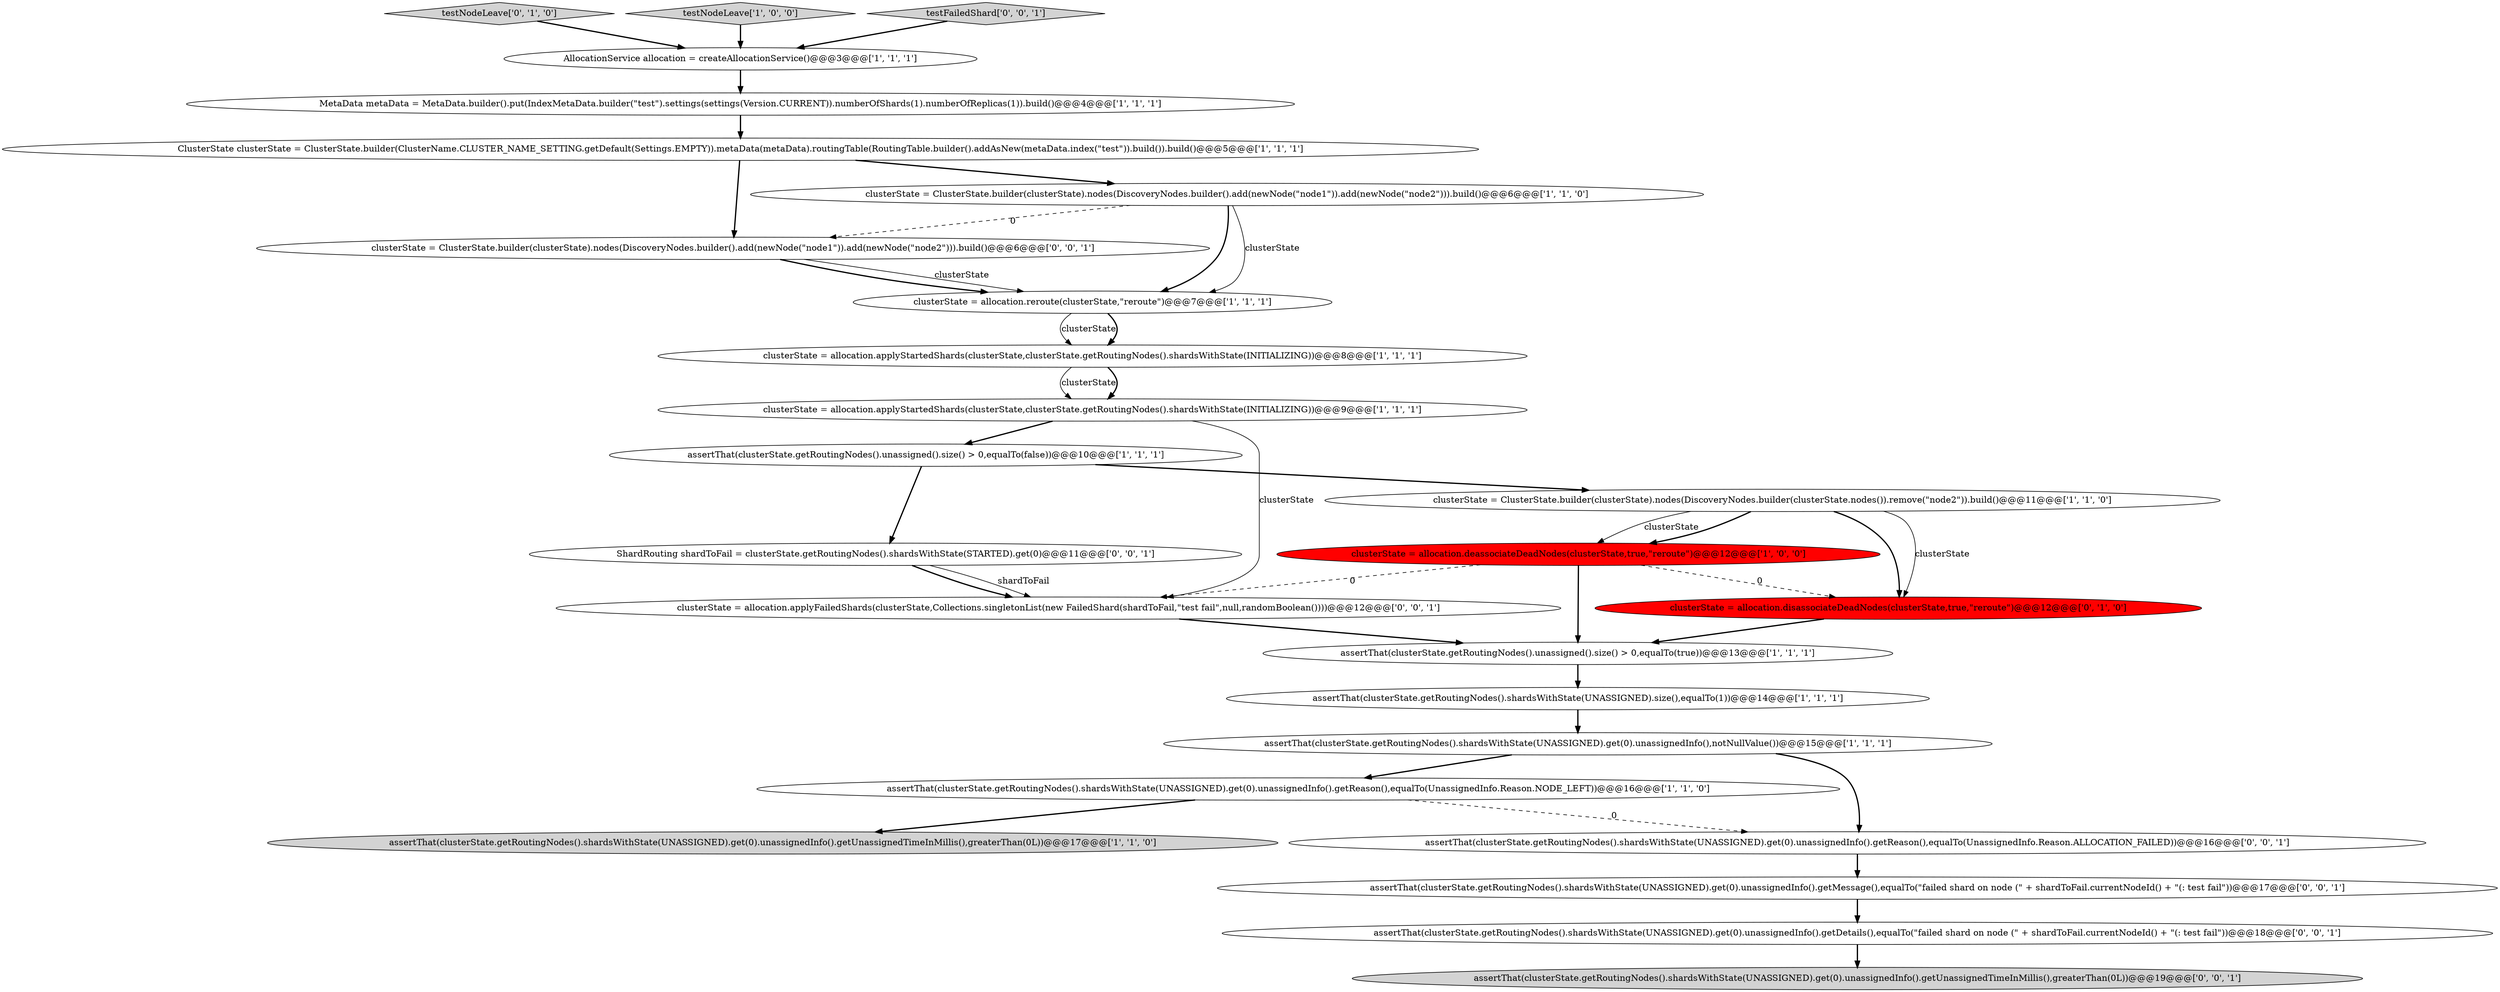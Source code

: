 digraph {
6 [style = filled, label = "assertThat(clusterState.getRoutingNodes().unassigned().size() > 0,equalTo(false))@@@10@@@['1', '1', '1']", fillcolor = white, shape = ellipse image = "AAA0AAABBB1BBB"];
23 [style = filled, label = "assertThat(clusterState.getRoutingNodes().shardsWithState(UNASSIGNED).get(0).unassignedInfo().getUnassignedTimeInMillis(),greaterThan(0L))@@@19@@@['0', '0', '1']", fillcolor = lightgray, shape = ellipse image = "AAA0AAABBB3BBB"];
0 [style = filled, label = "clusterState = allocation.applyStartedShards(clusterState,clusterState.getRoutingNodes().shardsWithState(INITIALIZING))@@@8@@@['1', '1', '1']", fillcolor = white, shape = ellipse image = "AAA0AAABBB1BBB"];
18 [style = filled, label = "assertThat(clusterState.getRoutingNodes().shardsWithState(UNASSIGNED).get(0).unassignedInfo().getDetails(),equalTo(\"failed shard on node (\" + shardToFail.currentNodeId() + \"(: test fail\"))@@@18@@@['0', '0', '1']", fillcolor = white, shape = ellipse image = "AAA0AAABBB3BBB"];
17 [style = filled, label = "testNodeLeave['0', '1', '0']", fillcolor = lightgray, shape = diamond image = "AAA0AAABBB2BBB"];
7 [style = filled, label = "assertThat(clusterState.getRoutingNodes().shardsWithState(UNASSIGNED).get(0).unassignedInfo().getReason(),equalTo(UnassignedInfo.Reason.NODE_LEFT))@@@16@@@['1', '1', '0']", fillcolor = white, shape = ellipse image = "AAA0AAABBB1BBB"];
25 [style = filled, label = "clusterState = allocation.applyFailedShards(clusterState,Collections.singletonList(new FailedShard(shardToFail,\"test fail\",null,randomBoolean())))@@@12@@@['0', '0', '1']", fillcolor = white, shape = ellipse image = "AAA0AAABBB3BBB"];
19 [style = filled, label = "clusterState = ClusterState.builder(clusterState).nodes(DiscoveryNodes.builder().add(newNode(\"node1\")).add(newNode(\"node2\"))).build()@@@6@@@['0', '0', '1']", fillcolor = white, shape = ellipse image = "AAA0AAABBB3BBB"];
4 [style = filled, label = "clusterState = allocation.deassociateDeadNodes(clusterState,true,\"reroute\")@@@12@@@['1', '0', '0']", fillcolor = red, shape = ellipse image = "AAA1AAABBB1BBB"];
3 [style = filled, label = "assertThat(clusterState.getRoutingNodes().unassigned().size() > 0,equalTo(true))@@@13@@@['1', '1', '1']", fillcolor = white, shape = ellipse image = "AAA0AAABBB1BBB"];
14 [style = filled, label = "assertThat(clusterState.getRoutingNodes().shardsWithState(UNASSIGNED).get(0).unassignedInfo(),notNullValue())@@@15@@@['1', '1', '1']", fillcolor = white, shape = ellipse image = "AAA0AAABBB1BBB"];
5 [style = filled, label = "clusterState = ClusterState.builder(clusterState).nodes(DiscoveryNodes.builder(clusterState.nodes()).remove(\"node2\")).build()@@@11@@@['1', '1', '0']", fillcolor = white, shape = ellipse image = "AAA0AAABBB1BBB"];
15 [style = filled, label = "testNodeLeave['1', '0', '0']", fillcolor = lightgray, shape = diamond image = "AAA0AAABBB1BBB"];
20 [style = filled, label = "assertThat(clusterState.getRoutingNodes().shardsWithState(UNASSIGNED).get(0).unassignedInfo().getMessage(),equalTo(\"failed shard on node (\" + shardToFail.currentNodeId() + \"(: test fail\"))@@@17@@@['0', '0', '1']", fillcolor = white, shape = ellipse image = "AAA0AAABBB3BBB"];
11 [style = filled, label = "clusterState = allocation.applyStartedShards(clusterState,clusterState.getRoutingNodes().shardsWithState(INITIALIZING))@@@9@@@['1', '1', '1']", fillcolor = white, shape = ellipse image = "AAA0AAABBB1BBB"];
24 [style = filled, label = "ShardRouting shardToFail = clusterState.getRoutingNodes().shardsWithState(STARTED).get(0)@@@11@@@['0', '0', '1']", fillcolor = white, shape = ellipse image = "AAA0AAABBB3BBB"];
10 [style = filled, label = "assertThat(clusterState.getRoutingNodes().shardsWithState(UNASSIGNED).get(0).unassignedInfo().getUnassignedTimeInMillis(),greaterThan(0L))@@@17@@@['1', '1', '0']", fillcolor = lightgray, shape = ellipse image = "AAA0AAABBB1BBB"];
2 [style = filled, label = "AllocationService allocation = createAllocationService()@@@3@@@['1', '1', '1']", fillcolor = white, shape = ellipse image = "AAA0AAABBB1BBB"];
21 [style = filled, label = "assertThat(clusterState.getRoutingNodes().shardsWithState(UNASSIGNED).get(0).unassignedInfo().getReason(),equalTo(UnassignedInfo.Reason.ALLOCATION_FAILED))@@@16@@@['0', '0', '1']", fillcolor = white, shape = ellipse image = "AAA0AAABBB3BBB"];
8 [style = filled, label = "clusterState = ClusterState.builder(clusterState).nodes(DiscoveryNodes.builder().add(newNode(\"node1\")).add(newNode(\"node2\"))).build()@@@6@@@['1', '1', '0']", fillcolor = white, shape = ellipse image = "AAA0AAABBB1BBB"];
16 [style = filled, label = "clusterState = allocation.disassociateDeadNodes(clusterState,true,\"reroute\")@@@12@@@['0', '1', '0']", fillcolor = red, shape = ellipse image = "AAA1AAABBB2BBB"];
9 [style = filled, label = "MetaData metaData = MetaData.builder().put(IndexMetaData.builder(\"test\").settings(settings(Version.CURRENT)).numberOfShards(1).numberOfReplicas(1)).build()@@@4@@@['1', '1', '1']", fillcolor = white, shape = ellipse image = "AAA0AAABBB1BBB"];
13 [style = filled, label = "assertThat(clusterState.getRoutingNodes().shardsWithState(UNASSIGNED).size(),equalTo(1))@@@14@@@['1', '1', '1']", fillcolor = white, shape = ellipse image = "AAA0AAABBB1BBB"];
1 [style = filled, label = "clusterState = allocation.reroute(clusterState,\"reroute\")@@@7@@@['1', '1', '1']", fillcolor = white, shape = ellipse image = "AAA0AAABBB1BBB"];
22 [style = filled, label = "testFailedShard['0', '0', '1']", fillcolor = lightgray, shape = diamond image = "AAA0AAABBB3BBB"];
12 [style = filled, label = "ClusterState clusterState = ClusterState.builder(ClusterName.CLUSTER_NAME_SETTING.getDefault(Settings.EMPTY)).metaData(metaData).routingTable(RoutingTable.builder().addAsNew(metaData.index(\"test\")).build()).build()@@@5@@@['1', '1', '1']", fillcolor = white, shape = ellipse image = "AAA0AAABBB1BBB"];
16->3 [style = bold, label=""];
8->19 [style = dashed, label="0"];
4->3 [style = bold, label=""];
15->2 [style = bold, label=""];
7->21 [style = dashed, label="0"];
22->2 [style = bold, label=""];
4->16 [style = dashed, label="0"];
18->23 [style = bold, label=""];
0->11 [style = solid, label="clusterState"];
7->10 [style = bold, label=""];
11->25 [style = solid, label="clusterState"];
24->25 [style = solid, label="shardToFail"];
19->1 [style = solid, label="clusterState"];
11->6 [style = bold, label=""];
1->0 [style = solid, label="clusterState"];
25->3 [style = bold, label=""];
5->16 [style = solid, label="clusterState"];
0->11 [style = bold, label=""];
6->24 [style = bold, label=""];
1->0 [style = bold, label=""];
2->9 [style = bold, label=""];
8->1 [style = solid, label="clusterState"];
14->7 [style = bold, label=""];
5->4 [style = solid, label="clusterState"];
5->16 [style = bold, label=""];
20->18 [style = bold, label=""];
8->1 [style = bold, label=""];
4->25 [style = dashed, label="0"];
6->5 [style = bold, label=""];
19->1 [style = bold, label=""];
21->20 [style = bold, label=""];
17->2 [style = bold, label=""];
12->8 [style = bold, label=""];
24->25 [style = bold, label=""];
5->4 [style = bold, label=""];
3->13 [style = bold, label=""];
9->12 [style = bold, label=""];
12->19 [style = bold, label=""];
13->14 [style = bold, label=""];
14->21 [style = bold, label=""];
}

